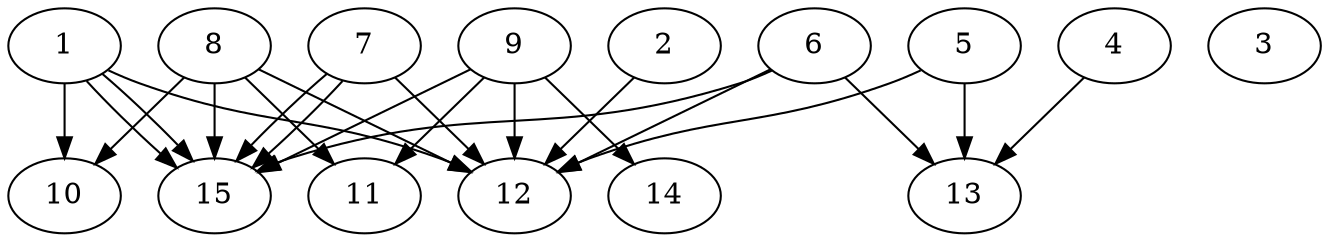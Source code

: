 // DAG automatically generated by daggen at Thu Oct  3 13:59:26 2019
// ./daggen --dot -n 15 --ccr 0.5 --fat 0.9 --regular 0.9 --density 0.9 --mindata 5242880 --maxdata 52428800 
digraph G {
  1 [size="57225216", alpha="0.03", expect_size="28612608"] 
  1 -> 10 [size ="28612608"]
  1 -> 12 [size ="28612608"]
  1 -> 15 [size ="28612608"]
  1 -> 15 [size ="28612608"]
  2 [size="100343808", alpha="0.19", expect_size="50171904"] 
  2 -> 12 [size ="50171904"]
  3 [size="13815808", alpha="0.16", expect_size="6907904"] 
  4 [size="76834816", alpha="0.17", expect_size="38417408"] 
  4 -> 13 [size ="38417408"]
  5 [size="58294272", alpha="0.04", expect_size="29147136"] 
  5 -> 12 [size ="29147136"]
  5 -> 13 [size ="29147136"]
  6 [size="34177024", alpha="0.10", expect_size="17088512"] 
  6 -> 12 [size ="17088512"]
  6 -> 13 [size ="17088512"]
  6 -> 15 [size ="17088512"]
  7 [size="18872320", alpha="0.01", expect_size="9436160"] 
  7 -> 12 [size ="9436160"]
  7 -> 15 [size ="9436160"]
  7 -> 15 [size ="9436160"]
  8 [size="100313088", alpha="0.02", expect_size="50156544"] 
  8 -> 10 [size ="50156544"]
  8 -> 11 [size ="50156544"]
  8 -> 12 [size ="50156544"]
  8 -> 15 [size ="50156544"]
  9 [size="79833088", alpha="0.18", expect_size="39916544"] 
  9 -> 11 [size ="39916544"]
  9 -> 12 [size ="39916544"]
  9 -> 14 [size ="39916544"]
  9 -> 15 [size ="39916544"]
  10 [size="93943808", alpha="0.18", expect_size="46971904"] 
  11 [size="37240832", alpha="0.08", expect_size="18620416"] 
  12 [size="51075072", alpha="0.09", expect_size="25537536"] 
  13 [size="48097280", alpha="0.01", expect_size="24048640"] 
  14 [size="27971584", alpha="0.04", expect_size="13985792"] 
  15 [size="15740928", alpha="0.11", expect_size="7870464"] 
}
